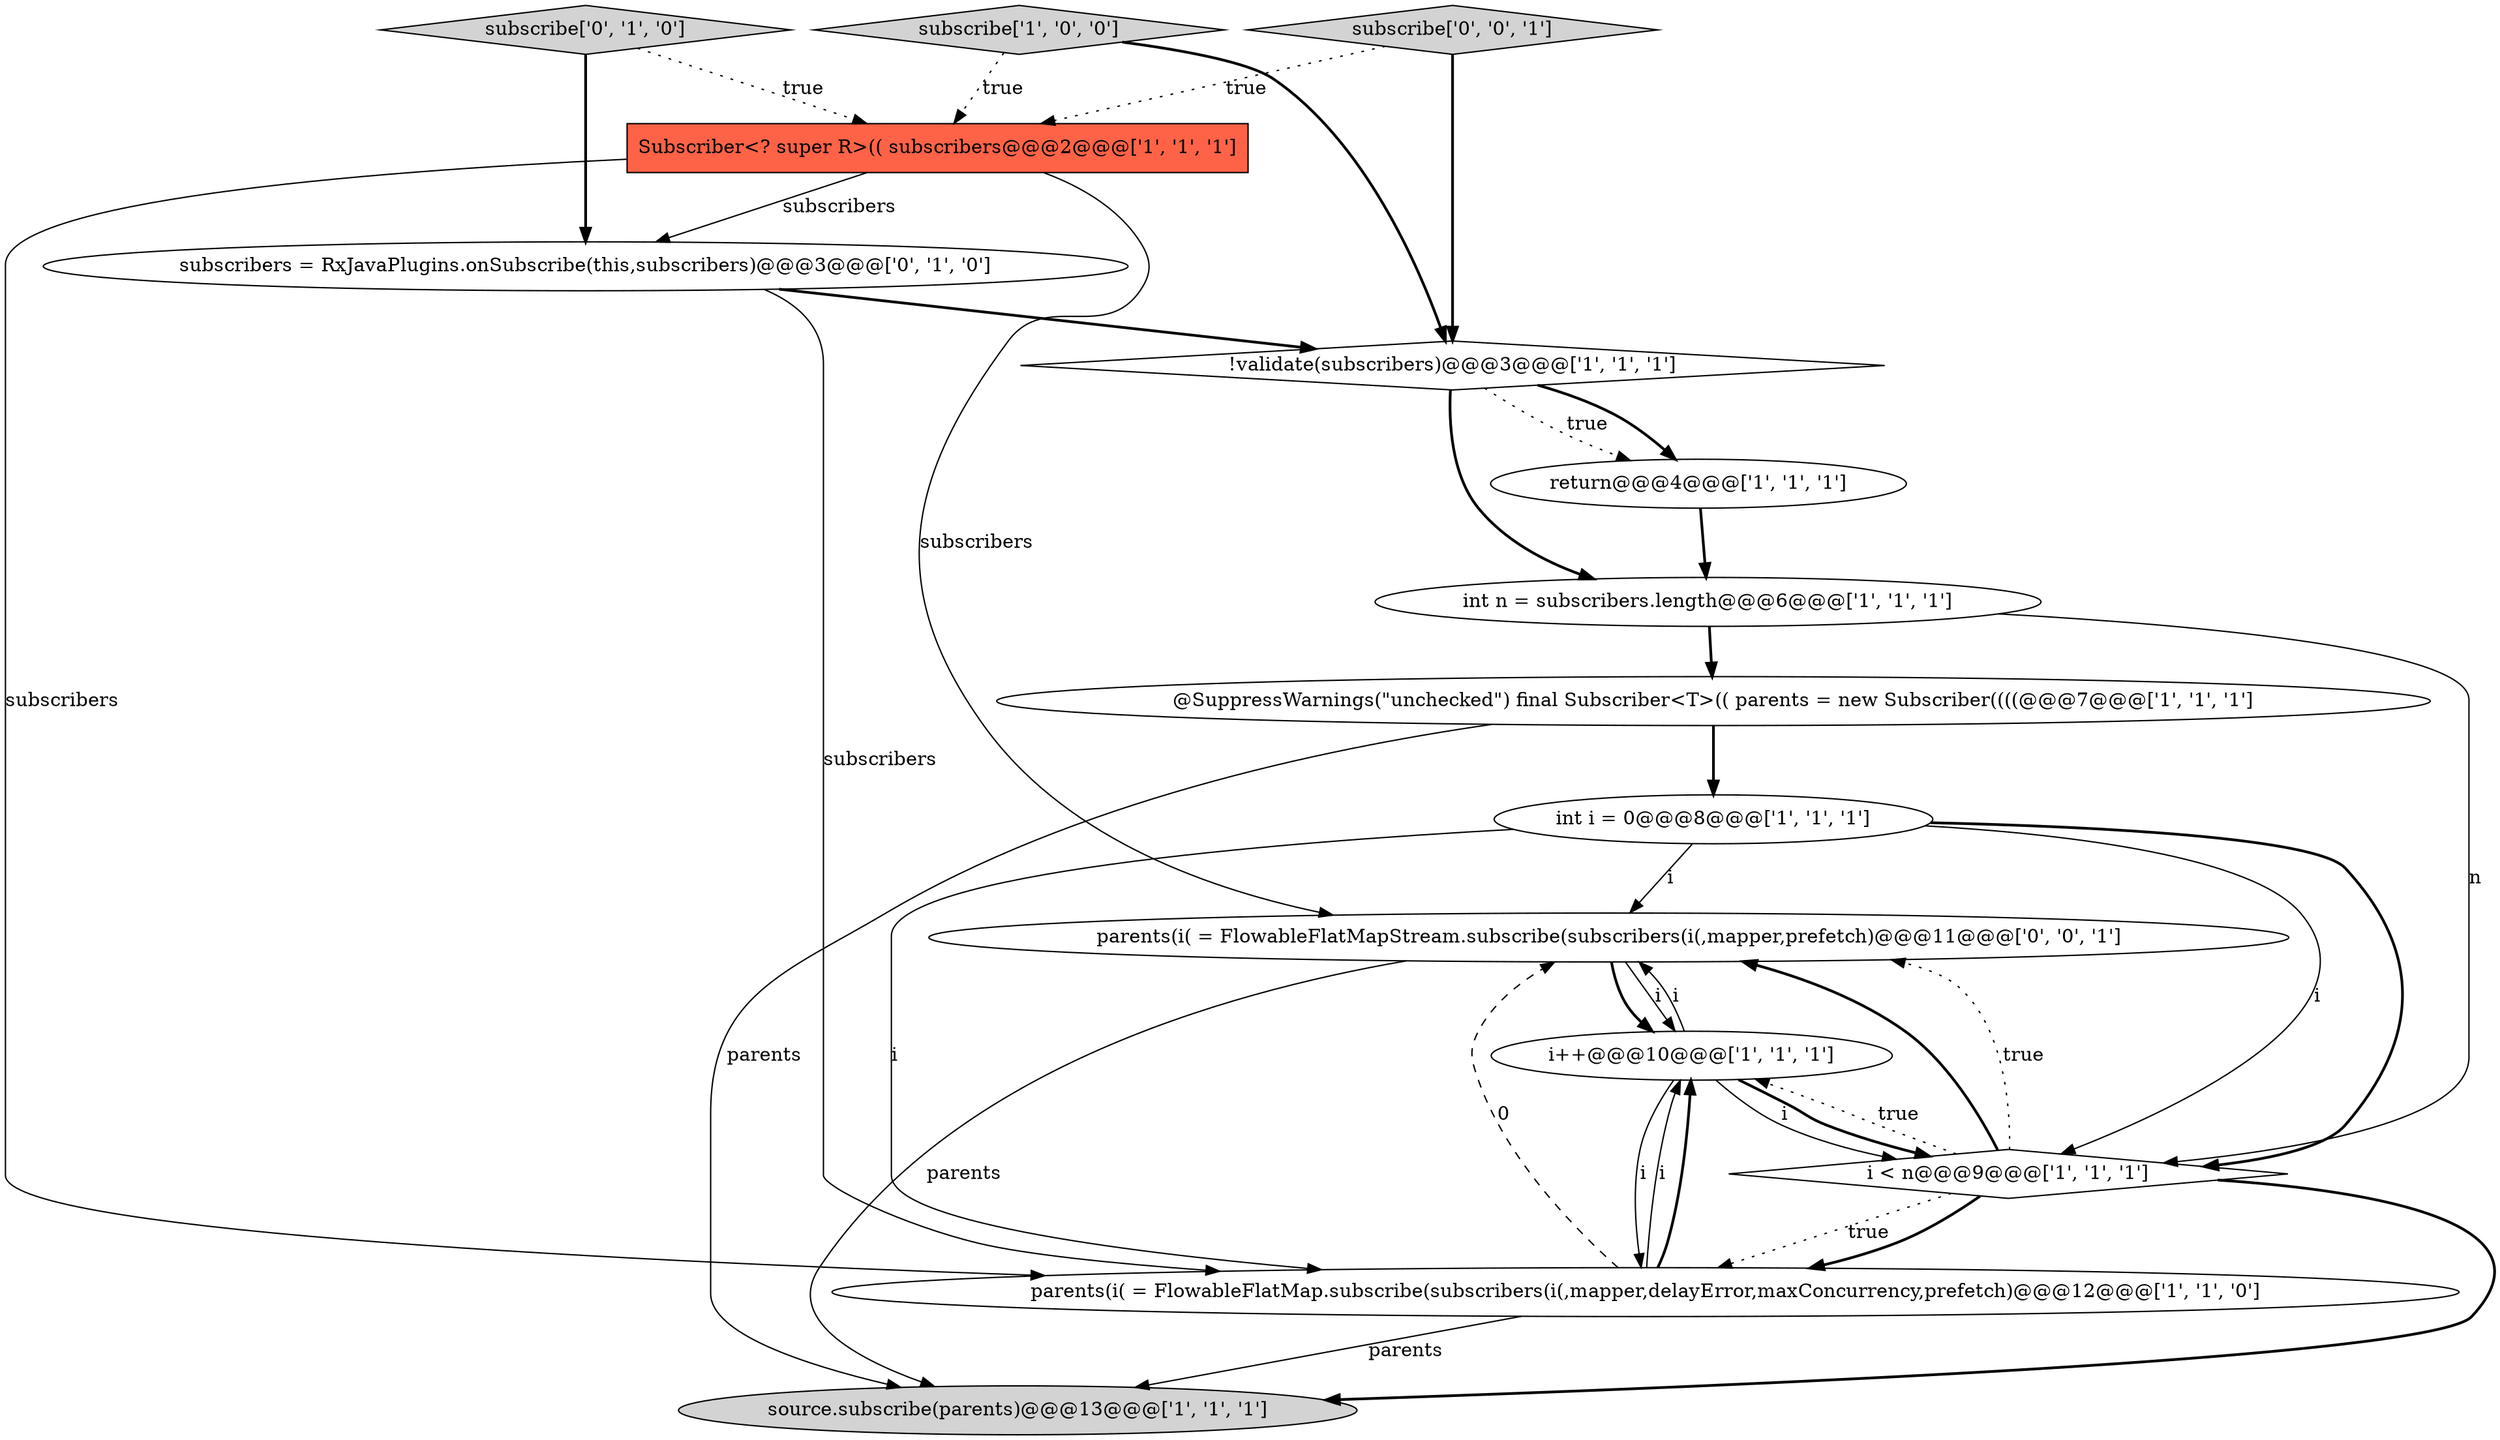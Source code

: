 digraph {
11 [style = filled, label = "subscribe['0', '1', '0']", fillcolor = lightgray, shape = diamond image = "AAA0AAABBB2BBB"];
6 [style = filled, label = "@SuppressWarnings(\"unchecked\") final Subscriber<T>(( parents = new Subscriber((((@@@7@@@['1', '1', '1']", fillcolor = white, shape = ellipse image = "AAA0AAABBB1BBB"];
1 [style = filled, label = "source.subscribe(parents)@@@13@@@['1', '1', '1']", fillcolor = lightgray, shape = ellipse image = "AAA0AAABBB1BBB"];
3 [style = filled, label = "!validate(subscribers)@@@3@@@['1', '1', '1']", fillcolor = white, shape = diamond image = "AAA0AAABBB1BBB"];
13 [style = filled, label = "subscribe['0', '0', '1']", fillcolor = lightgray, shape = diamond image = "AAA0AAABBB3BBB"];
8 [style = filled, label = "Subscriber<? super R>(( subscribers@@@2@@@['1', '1', '1']", fillcolor = tomato, shape = box image = "AAA0AAABBB1BBB"];
9 [style = filled, label = "i++@@@10@@@['1', '1', '1']", fillcolor = white, shape = ellipse image = "AAA0AAABBB1BBB"];
7 [style = filled, label = "int i = 0@@@8@@@['1', '1', '1']", fillcolor = white, shape = ellipse image = "AAA0AAABBB1BBB"];
4 [style = filled, label = "int n = subscribers.length@@@6@@@['1', '1', '1']", fillcolor = white, shape = ellipse image = "AAA0AAABBB1BBB"];
12 [style = filled, label = "subscribers = RxJavaPlugins.onSubscribe(this,subscribers)@@@3@@@['0', '1', '0']", fillcolor = white, shape = ellipse image = "AAA1AAABBB2BBB"];
14 [style = filled, label = "parents(i( = FlowableFlatMapStream.subscribe(subscribers(i(,mapper,prefetch)@@@11@@@['0', '0', '1']", fillcolor = white, shape = ellipse image = "AAA0AAABBB3BBB"];
0 [style = filled, label = "subscribe['1', '0', '0']", fillcolor = lightgray, shape = diamond image = "AAA0AAABBB1BBB"];
10 [style = filled, label = "parents(i( = FlowableFlatMap.subscribe(subscribers(i(,mapper,delayError,maxConcurrency,prefetch)@@@12@@@['1', '1', '0']", fillcolor = white, shape = ellipse image = "AAA0AAABBB1BBB"];
2 [style = filled, label = "return@@@4@@@['1', '1', '1']", fillcolor = white, shape = ellipse image = "AAA0AAABBB1BBB"];
5 [style = filled, label = "i < n@@@9@@@['1', '1', '1']", fillcolor = white, shape = diamond image = "AAA0AAABBB1BBB"];
10->9 [style = solid, label="i"];
5->14 [style = dotted, label="true"];
5->14 [style = bold, label=""];
4->6 [style = bold, label=""];
5->10 [style = dotted, label="true"];
2->4 [style = bold, label=""];
9->14 [style = solid, label="i"];
11->12 [style = bold, label=""];
4->5 [style = solid, label="n"];
7->14 [style = solid, label="i"];
3->2 [style = bold, label=""];
0->8 [style = dotted, label="true"];
10->14 [style = dashed, label="0"];
5->9 [style = dotted, label="true"];
10->9 [style = bold, label=""];
8->14 [style = solid, label="subscribers"];
5->1 [style = bold, label=""];
13->8 [style = dotted, label="true"];
14->9 [style = bold, label=""];
7->10 [style = solid, label="i"];
0->3 [style = bold, label=""];
5->10 [style = bold, label=""];
14->1 [style = solid, label="parents"];
8->10 [style = solid, label="subscribers"];
10->1 [style = solid, label="parents"];
11->8 [style = dotted, label="true"];
8->12 [style = solid, label="subscribers"];
12->3 [style = bold, label=""];
12->10 [style = solid, label="subscribers"];
14->9 [style = solid, label="i"];
3->2 [style = dotted, label="true"];
6->1 [style = solid, label="parents"];
7->5 [style = bold, label=""];
13->3 [style = bold, label=""];
6->7 [style = bold, label=""];
9->5 [style = solid, label="i"];
9->5 [style = bold, label=""];
7->5 [style = solid, label="i"];
9->10 [style = solid, label="i"];
3->4 [style = bold, label=""];
}
